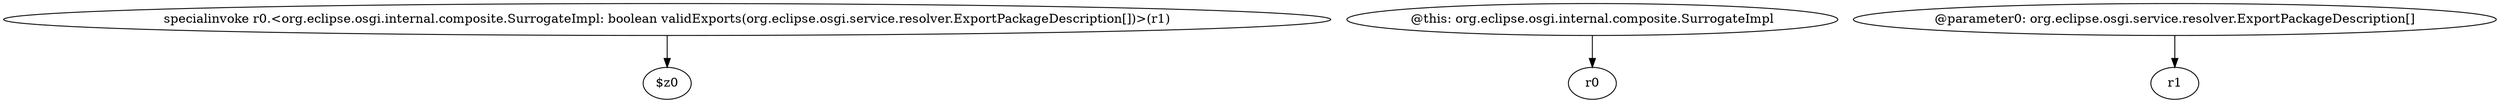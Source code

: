 digraph g {
0[label="specialinvoke r0.<org.eclipse.osgi.internal.composite.SurrogateImpl: boolean validExports(org.eclipse.osgi.service.resolver.ExportPackageDescription[])>(r1)"]
1[label="$z0"]
0->1[label=""]
2[label="@this: org.eclipse.osgi.internal.composite.SurrogateImpl"]
3[label="r0"]
2->3[label=""]
4[label="@parameter0: org.eclipse.osgi.service.resolver.ExportPackageDescription[]"]
5[label="r1"]
4->5[label=""]
}
